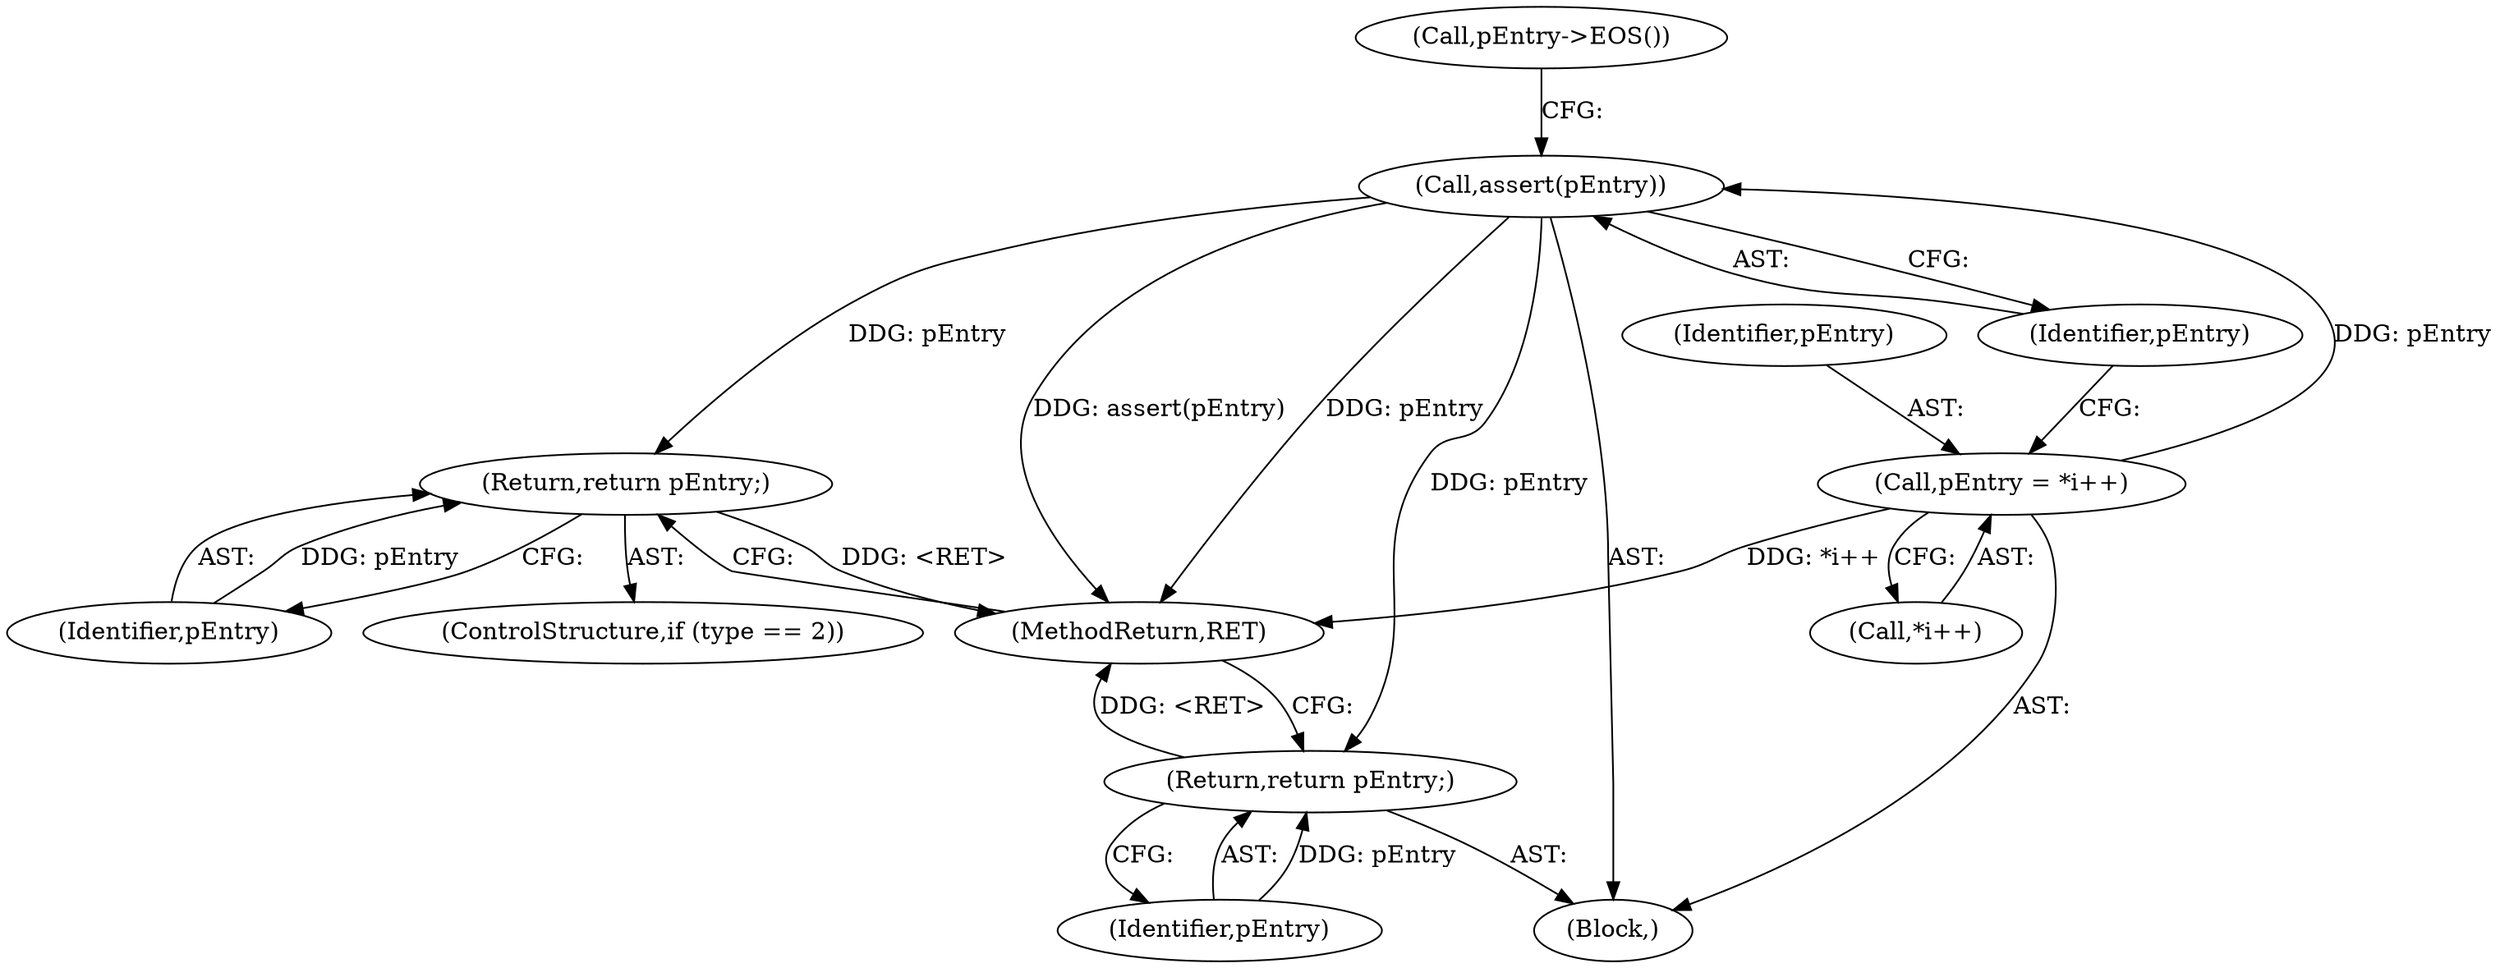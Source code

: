 digraph "0_Android_04839626ed859623901ebd3a5fd483982186b59d_78@API" {
"1000217" [label="(Call,assert(pEntry))"];
"1000212" [label="(Call,pEntry = *i++)"];
"1000285" [label="(Return,return pEntry;)"];
"1000298" [label="(Return,return pEntry;)"];
"1000204" [label="(Block,)"];
"1000218" [label="(Identifier,pEntry)"];
"1000221" [label="(Call,pEntry->EOS())"];
"1000281" [label="(ControlStructure,if (type == 2))"];
"1000302" [label="(MethodReturn,RET)"];
"1000217" [label="(Call,assert(pEntry))"];
"1000285" [label="(Return,return pEntry;)"];
"1000298" [label="(Return,return pEntry;)"];
"1000286" [label="(Identifier,pEntry)"];
"1000214" [label="(Call,*i++)"];
"1000213" [label="(Identifier,pEntry)"];
"1000299" [label="(Identifier,pEntry)"];
"1000212" [label="(Call,pEntry = *i++)"];
"1000217" -> "1000204"  [label="AST: "];
"1000217" -> "1000218"  [label="CFG: "];
"1000218" -> "1000217"  [label="AST: "];
"1000221" -> "1000217"  [label="CFG: "];
"1000217" -> "1000302"  [label="DDG: assert(pEntry)"];
"1000217" -> "1000302"  [label="DDG: pEntry"];
"1000212" -> "1000217"  [label="DDG: pEntry"];
"1000217" -> "1000285"  [label="DDG: pEntry"];
"1000217" -> "1000298"  [label="DDG: pEntry"];
"1000212" -> "1000204"  [label="AST: "];
"1000212" -> "1000214"  [label="CFG: "];
"1000213" -> "1000212"  [label="AST: "];
"1000214" -> "1000212"  [label="AST: "];
"1000218" -> "1000212"  [label="CFG: "];
"1000212" -> "1000302"  [label="DDG: *i++"];
"1000285" -> "1000281"  [label="AST: "];
"1000285" -> "1000286"  [label="CFG: "];
"1000286" -> "1000285"  [label="AST: "];
"1000302" -> "1000285"  [label="CFG: "];
"1000285" -> "1000302"  [label="DDG: <RET>"];
"1000286" -> "1000285"  [label="DDG: pEntry"];
"1000298" -> "1000204"  [label="AST: "];
"1000298" -> "1000299"  [label="CFG: "];
"1000299" -> "1000298"  [label="AST: "];
"1000302" -> "1000298"  [label="CFG: "];
"1000298" -> "1000302"  [label="DDG: <RET>"];
"1000299" -> "1000298"  [label="DDG: pEntry"];
}
